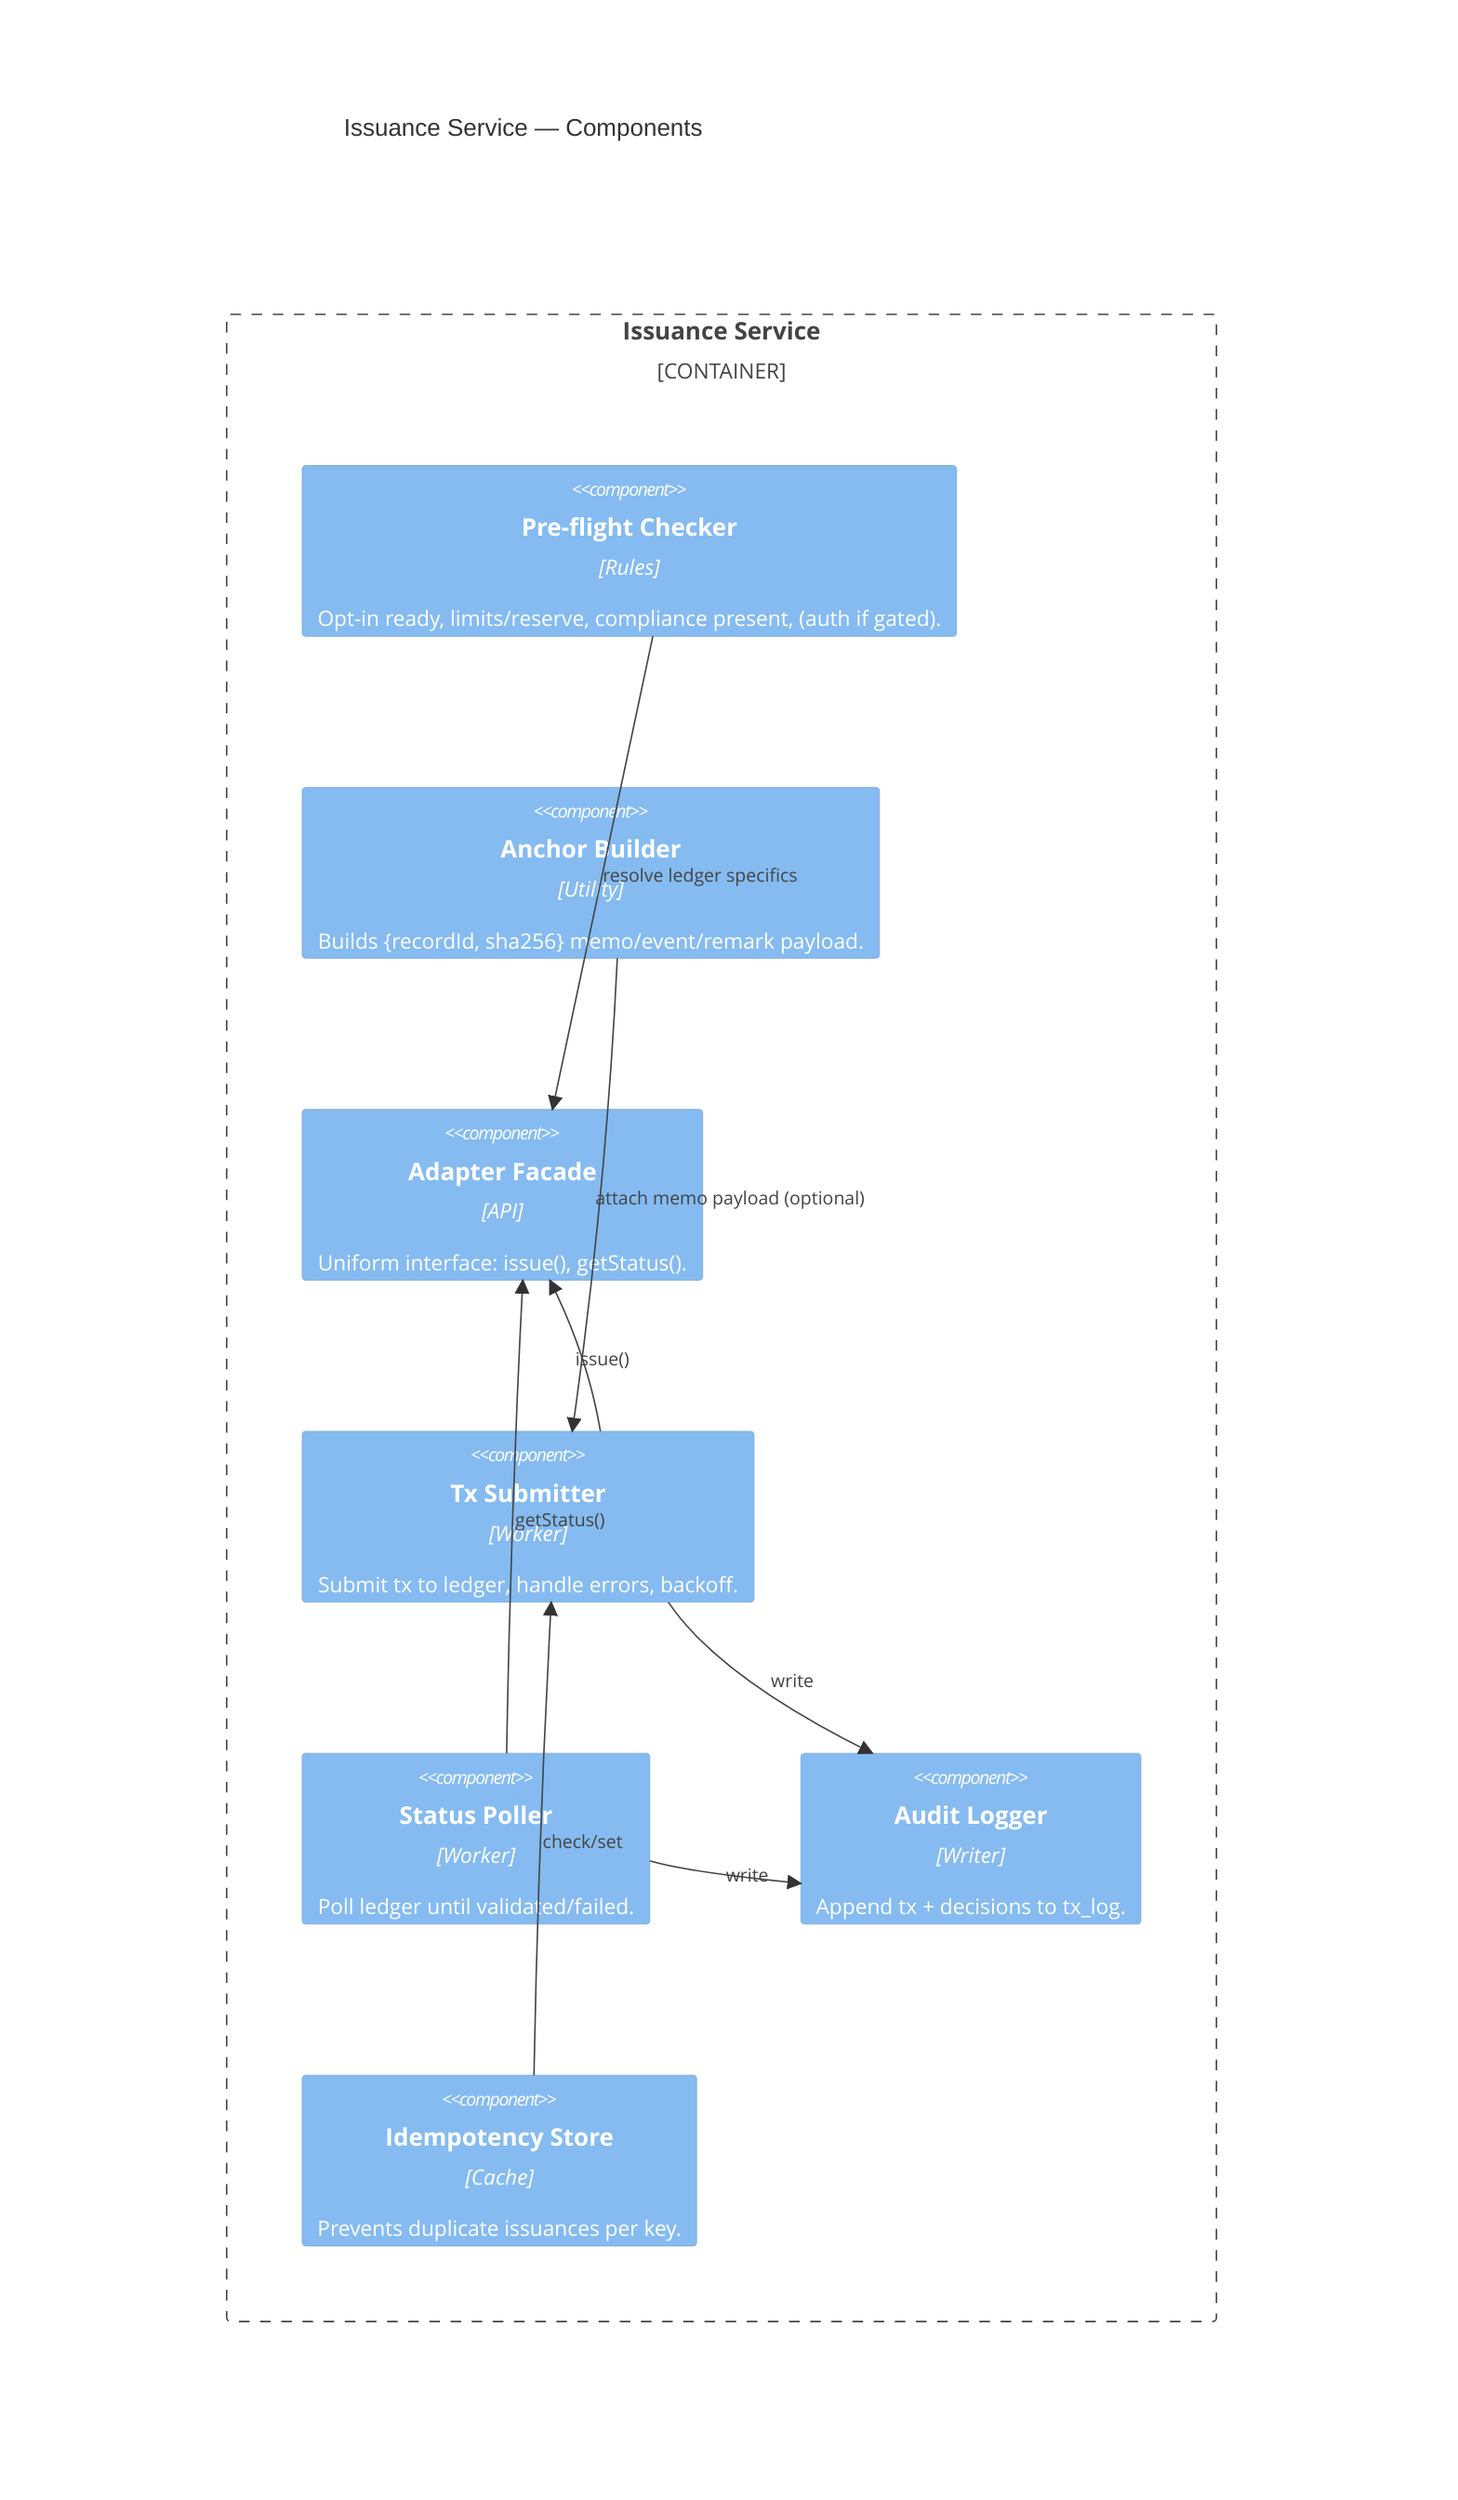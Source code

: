 C4Component
title Issuance Service — Components

Container_Boundary(issuesvc, "Issuance Service") {
  Component(preflight, "Pre-flight Checker", "Rules", "Opt-in ready, limits/reserve, compliance present, (auth if gated).")
  Component(anchor, "Anchor Builder", "Utility", "Builds {recordId, sha256} memo/event/remark payload.")
  Component(facade, "Adapter Facade", "API", "Uniform interface: issue(), getStatus().")
  Component(submitter, "Tx Submitter", "Worker", "Submit tx to ledger, handle errors, backoff.")
  Component(poller, "Status Poller", "Worker", "Poll ledger until validated/failed.")
  Component(audit, "Audit Logger", "Writer", "Append tx + decisions to tx_log.")
  Component(idem, "Idempotency Store", "Cache", "Prevents duplicate issuances per key.")
}

Rel(preflight, facade, "resolve ledger specifics")
Rel(anchor, submitter, "attach memo payload (optional)")
Rel(submitter, facade, "issue()")
Rel(poller, facade, "getStatus()")
Rel(submitter, audit, "write")
Rel(poller, audit, "write")
Rel(idem, submitter, "check/set")